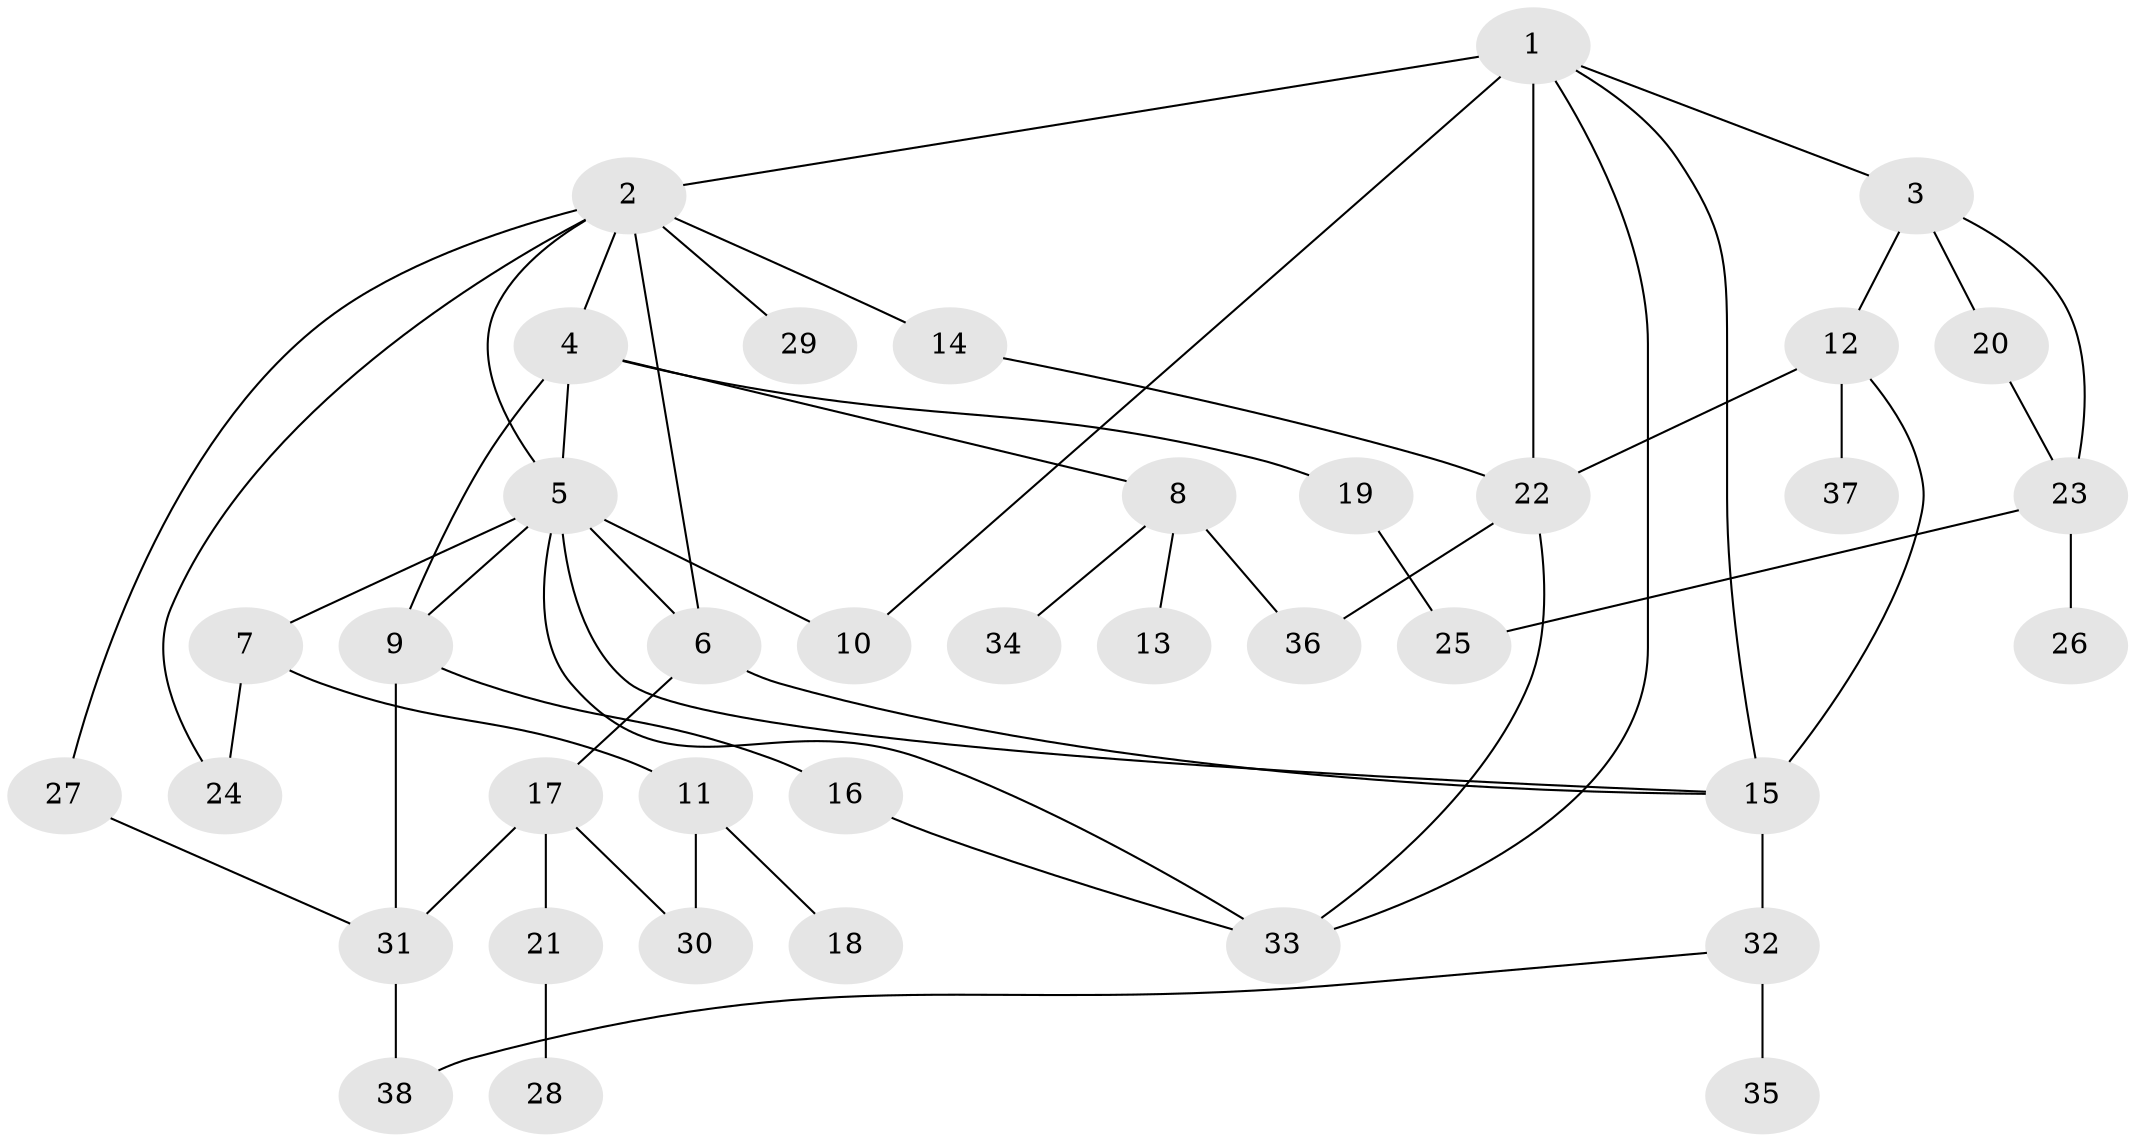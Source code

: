 // original degree distribution, {5: 0.10526315789473684, 9: 0.013157894736842105, 6: 0.039473684210526314, 4: 0.07894736842105263, 7: 0.013157894736842105, 3: 0.06578947368421052, 1: 0.3026315789473684, 2: 0.3815789473684211}
// Generated by graph-tools (version 1.1) at 2025/34/03/09/25 02:34:23]
// undirected, 38 vertices, 57 edges
graph export_dot {
graph [start="1"]
  node [color=gray90,style=filled];
  1;
  2;
  3;
  4;
  5;
  6;
  7;
  8;
  9;
  10;
  11;
  12;
  13;
  14;
  15;
  16;
  17;
  18;
  19;
  20;
  21;
  22;
  23;
  24;
  25;
  26;
  27;
  28;
  29;
  30;
  31;
  32;
  33;
  34;
  35;
  36;
  37;
  38;
  1 -- 2 [weight=1.0];
  1 -- 3 [weight=1.0];
  1 -- 10 [weight=2.0];
  1 -- 15 [weight=1.0];
  1 -- 22 [weight=1.0];
  1 -- 33 [weight=1.0];
  2 -- 4 [weight=1.0];
  2 -- 5 [weight=1.0];
  2 -- 6 [weight=1.0];
  2 -- 14 [weight=1.0];
  2 -- 24 [weight=1.0];
  2 -- 27 [weight=1.0];
  2 -- 29 [weight=1.0];
  3 -- 12 [weight=1.0];
  3 -- 20 [weight=1.0];
  3 -- 23 [weight=1.0];
  4 -- 5 [weight=1.0];
  4 -- 8 [weight=1.0];
  4 -- 9 [weight=1.0];
  4 -- 19 [weight=1.0];
  5 -- 6 [weight=1.0];
  5 -- 7 [weight=1.0];
  5 -- 9 [weight=1.0];
  5 -- 10 [weight=1.0];
  5 -- 15 [weight=1.0];
  5 -- 33 [weight=1.0];
  6 -- 15 [weight=1.0];
  6 -- 17 [weight=1.0];
  7 -- 11 [weight=1.0];
  7 -- 24 [weight=1.0];
  8 -- 13 [weight=1.0];
  8 -- 34 [weight=1.0];
  8 -- 36 [weight=1.0];
  9 -- 16 [weight=1.0];
  9 -- 31 [weight=3.0];
  11 -- 18 [weight=1.0];
  11 -- 30 [weight=1.0];
  12 -- 15 [weight=1.0];
  12 -- 22 [weight=1.0];
  12 -- 37 [weight=1.0];
  14 -- 22 [weight=1.0];
  15 -- 32 [weight=2.0];
  16 -- 33 [weight=2.0];
  17 -- 21 [weight=1.0];
  17 -- 30 [weight=1.0];
  17 -- 31 [weight=1.0];
  19 -- 25 [weight=1.0];
  20 -- 23 [weight=1.0];
  21 -- 28 [weight=1.0];
  22 -- 33 [weight=2.0];
  22 -- 36 [weight=1.0];
  23 -- 25 [weight=1.0];
  23 -- 26 [weight=1.0];
  27 -- 31 [weight=1.0];
  31 -- 38 [weight=1.0];
  32 -- 35 [weight=1.0];
  32 -- 38 [weight=1.0];
}
